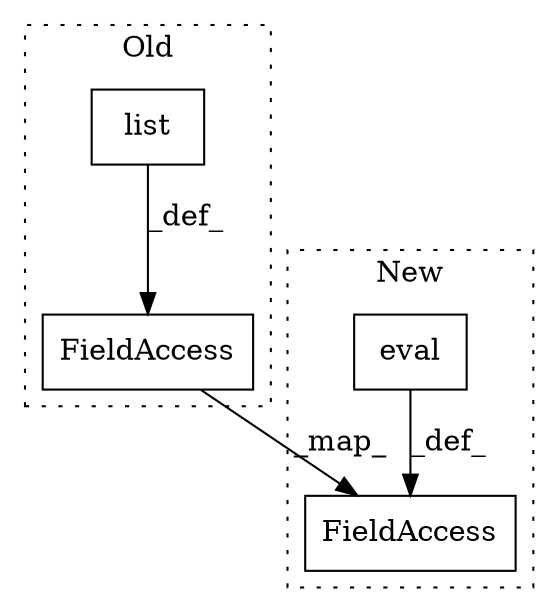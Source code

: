 digraph G {
subgraph cluster0 {
1 [label="list" a="32" s="369,388" l="5,1" shape="box"];
4 [label="FieldAccess" a="22" s="355" l="8" shape="box"];
label = "Old";
style="dotted";
}
subgraph cluster1 {
2 [label="eval" a="32" s="349,424" l="5,1" shape="box"];
3 [label="FieldAccess" a="22" s="340" l="8" shape="box"];
label = "New";
style="dotted";
}
1 -> 4 [label="_def_"];
2 -> 3 [label="_def_"];
4 -> 3 [label="_map_"];
}